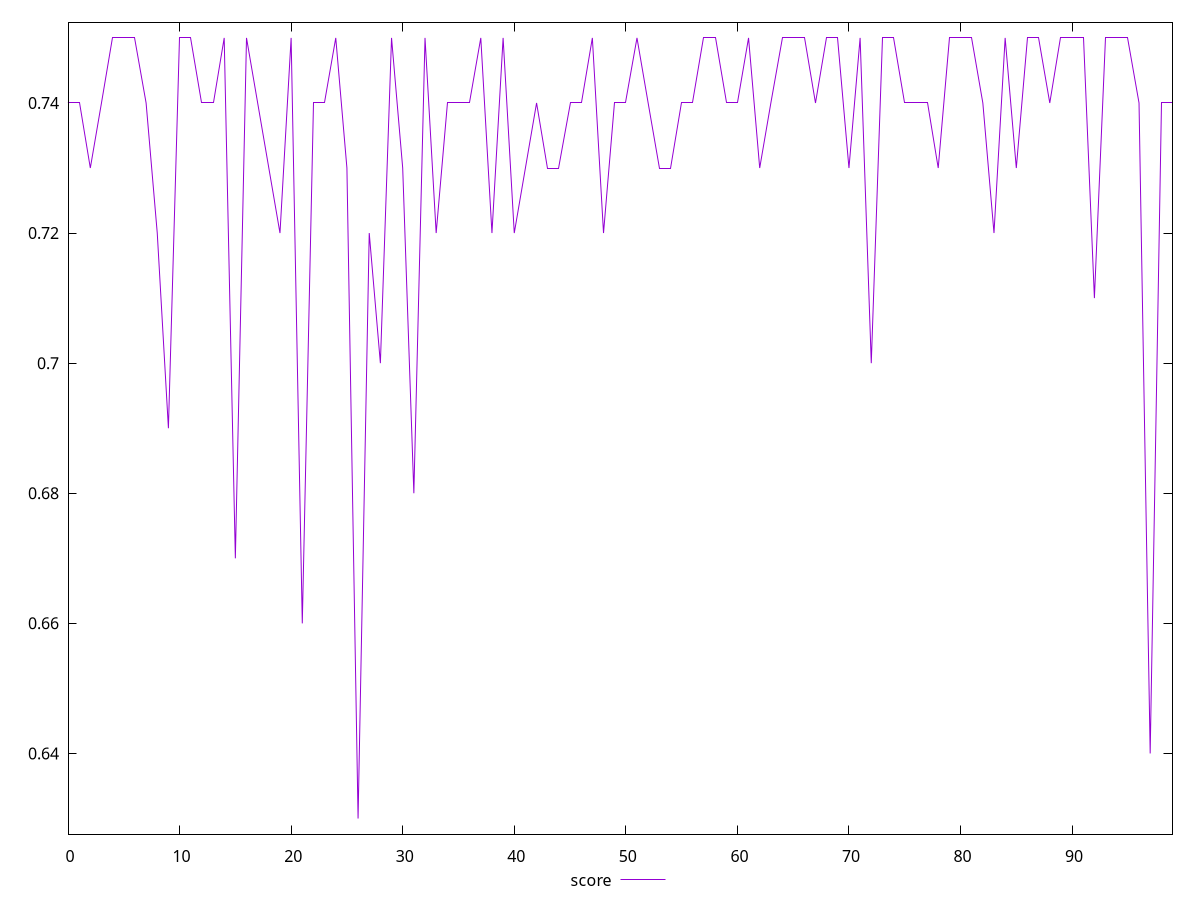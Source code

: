 reset

$score <<EOF
0 0.74
1 0.74
2 0.73
3 0.74
4 0.75
5 0.75
6 0.75
7 0.74
8 0.72
9 0.69
10 0.75
11 0.75
12 0.74
13 0.74
14 0.75
15 0.67
16 0.75
17 0.74
18 0.73
19 0.72
20 0.75
21 0.66
22 0.74
23 0.74
24 0.75
25 0.73
26 0.63
27 0.72
28 0.7
29 0.75
30 0.73
31 0.68
32 0.75
33 0.72
34 0.74
35 0.74
36 0.74
37 0.75
38 0.72
39 0.75
40 0.72
41 0.73
42 0.74
43 0.73
44 0.73
45 0.74
46 0.74
47 0.75
48 0.72
49 0.74
50 0.74
51 0.75
52 0.74
53 0.73
54 0.73
55 0.74
56 0.74
57 0.75
58 0.75
59 0.74
60 0.74
61 0.75
62 0.73
63 0.74
64 0.75
65 0.75
66 0.75
67 0.74
68 0.75
69 0.75
70 0.73
71 0.75
72 0.7
73 0.75
74 0.75
75 0.74
76 0.74
77 0.74
78 0.73
79 0.75
80 0.75
81 0.75
82 0.74
83 0.72
84 0.75
85 0.73
86 0.75
87 0.75
88 0.74
89 0.75
90 0.75
91 0.75
92 0.71
93 0.75
94 0.75
95 0.75
96 0.74
97 0.64
98 0.74
99 0.74
EOF

set key outside below
set xrange [0:99]
set yrange [0.6276:0.7524]
set trange [0.6276:0.7524]
set terminal svg size 640, 500 enhanced background rgb 'white'
set output "report_00015_2021-02-09T16-11-33.973Z/uses-rel-preconnect/samples/pages/score/values.svg"

plot $score title "score" with line

reset
